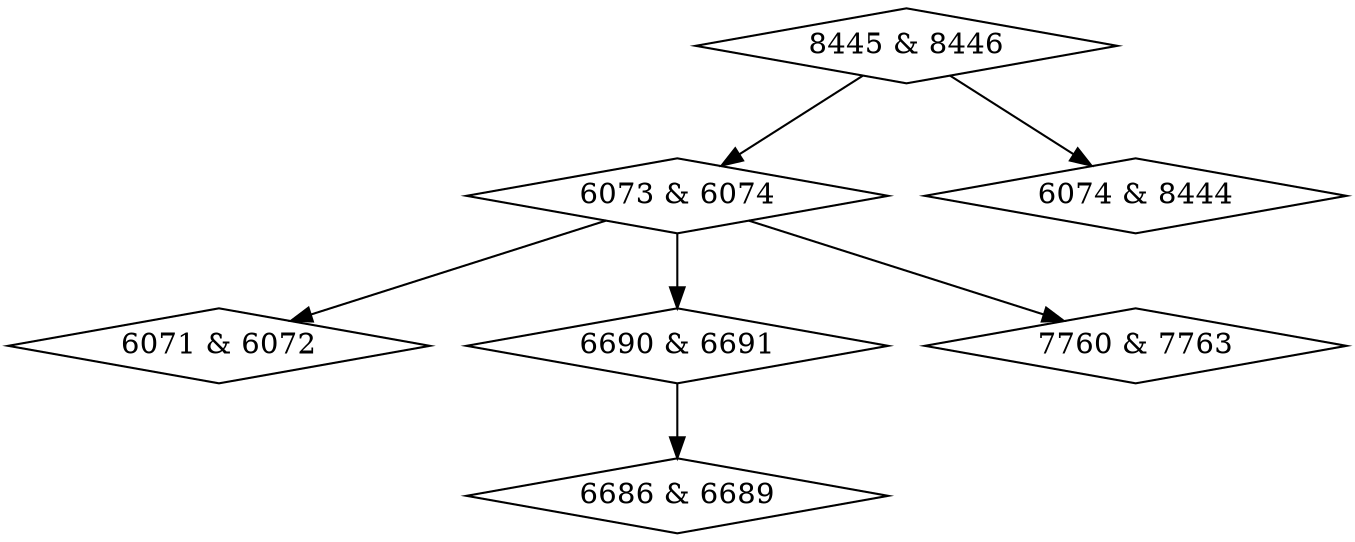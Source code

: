 digraph {
0 [label = "6071 & 6072", shape = diamond];
1 [label = "6073 & 6074", shape = diamond];
2 [label = "6074 & 8444", shape = diamond];
3 [label = "6686 & 6689", shape = diamond];
4 [label = "6690 & 6691", shape = diamond];
5 [label = "7760 & 7763", shape = diamond];
6 [label = "8445 & 8446", shape = diamond];
1->0;
1->4;
1->5;
4->3;
6->1;
6->2;
}
